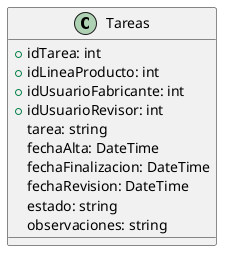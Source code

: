 @startuml Tareas
class Tareas{
    +idTarea: int
    +idLineaProducto: int
    +idUsuarioFabricante: int
    +idUsuarioRevisor: int
    tarea: string
    fechaAlta: DateTime
    fechaFinalizacion: DateTime
    fechaRevision: DateTime
    estado: string
    observaciones: string
}
@enduml